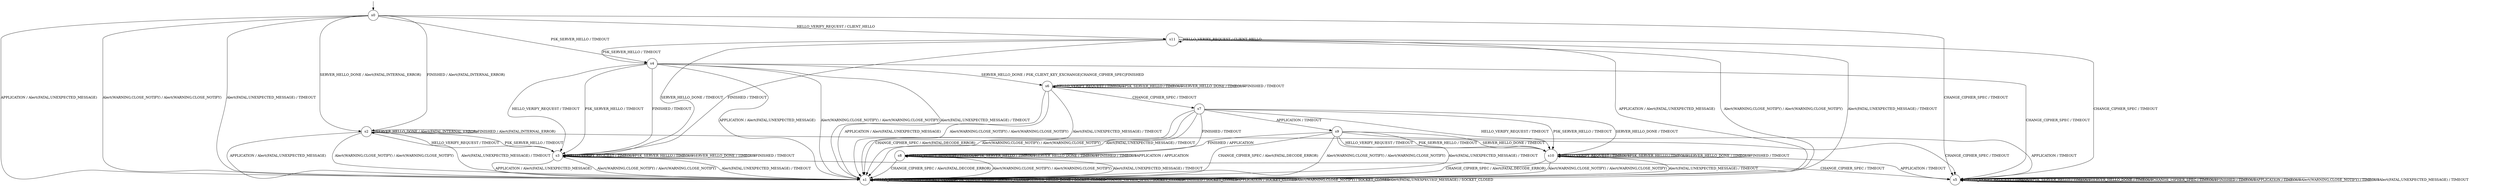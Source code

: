 digraph g {

	s0 [shape="circle" label="s0"];
	s1 [shape="circle" label="s1"];
	s2 [shape="circle" label="s2"];
	s3 [shape="circle" label="s3"];
	s4 [shape="circle" label="s4"];
	s5 [shape="circle" label="s5"];
	s6 [shape="circle" label="s6"];
	s7 [shape="circle" label="s7"];
	s8 [shape="circle" label="s8"];
	s9 [shape="circle" label="s9"];
	s10 [shape="circle" label="s10"];
	s11 [shape="circle" label="s11"];
	s0 -> s11 [label="HELLO_VERIFY_REQUEST / CLIENT_HELLO"];
	s0 -> s4 [label="PSK_SERVER_HELLO / TIMEOUT"];
	s0 -> s2 [label="SERVER_HELLO_DONE / Alert(FATAL,INTERNAL_ERROR)"];
	s0 -> s5 [label="CHANGE_CIPHER_SPEC / TIMEOUT"];
	s0 -> s2 [label="FINISHED / Alert(FATAL,INTERNAL_ERROR)"];
	s0 -> s1 [label="APPLICATION / Alert(FATAL,UNEXPECTED_MESSAGE)"];
	s0 -> s1 [label="Alert(WARNING,CLOSE_NOTIFY) / Alert(WARNING,CLOSE_NOTIFY)"];
	s0 -> s1 [label="Alert(FATAL,UNEXPECTED_MESSAGE) / TIMEOUT"];
	s1 -> s1 [label="HELLO_VERIFY_REQUEST / SOCKET_CLOSED"];
	s1 -> s1 [label="PSK_SERVER_HELLO / SOCKET_CLOSED"];
	s1 -> s1 [label="SERVER_HELLO_DONE / SOCKET_CLOSED"];
	s1 -> s1 [label="CHANGE_CIPHER_SPEC / SOCKET_CLOSED"];
	s1 -> s1 [label="FINISHED / SOCKET_CLOSED"];
	s1 -> s1 [label="APPLICATION / SOCKET_CLOSED"];
	s1 -> s1 [label="Alert(WARNING,CLOSE_NOTIFY) / SOCKET_CLOSED"];
	s1 -> s1 [label="Alert(FATAL,UNEXPECTED_MESSAGE) / SOCKET_CLOSED"];
	s2 -> s3 [label="HELLO_VERIFY_REQUEST / TIMEOUT"];
	s2 -> s3 [label="PSK_SERVER_HELLO / TIMEOUT"];
	s2 -> s2 [label="SERVER_HELLO_DONE / Alert(FATAL,INTERNAL_ERROR)"];
	s2 -> s5 [label="CHANGE_CIPHER_SPEC / TIMEOUT"];
	s2 -> s2 [label="FINISHED / Alert(FATAL,INTERNAL_ERROR)"];
	s2 -> s1 [label="APPLICATION / Alert(FATAL,UNEXPECTED_MESSAGE)"];
	s2 -> s1 [label="Alert(WARNING,CLOSE_NOTIFY) / Alert(WARNING,CLOSE_NOTIFY)"];
	s2 -> s1 [label="Alert(FATAL,UNEXPECTED_MESSAGE) / TIMEOUT"];
	s3 -> s3 [label="HELLO_VERIFY_REQUEST / TIMEOUT"];
	s3 -> s3 [label="PSK_SERVER_HELLO / TIMEOUT"];
	s3 -> s3 [label="SERVER_HELLO_DONE / TIMEOUT"];
	s3 -> s5 [label="CHANGE_CIPHER_SPEC / TIMEOUT"];
	s3 -> s3 [label="FINISHED / TIMEOUT"];
	s3 -> s1 [label="APPLICATION / Alert(FATAL,UNEXPECTED_MESSAGE)"];
	s3 -> s1 [label="Alert(WARNING,CLOSE_NOTIFY) / Alert(WARNING,CLOSE_NOTIFY)"];
	s3 -> s1 [label="Alert(FATAL,UNEXPECTED_MESSAGE) / TIMEOUT"];
	s4 -> s3 [label="HELLO_VERIFY_REQUEST / TIMEOUT"];
	s4 -> s3 [label="PSK_SERVER_HELLO / TIMEOUT"];
	s4 -> s6 [label="SERVER_HELLO_DONE / PSK_CLIENT_KEY_EXCHANGE|CHANGE_CIPHER_SPEC|FINISHED"];
	s4 -> s5 [label="CHANGE_CIPHER_SPEC / TIMEOUT"];
	s4 -> s3 [label="FINISHED / TIMEOUT"];
	s4 -> s1 [label="APPLICATION / Alert(FATAL,UNEXPECTED_MESSAGE)"];
	s4 -> s1 [label="Alert(WARNING,CLOSE_NOTIFY) / Alert(WARNING,CLOSE_NOTIFY)"];
	s4 -> s1 [label="Alert(FATAL,UNEXPECTED_MESSAGE) / TIMEOUT"];
	s5 -> s5 [label="HELLO_VERIFY_REQUEST / TIMEOUT"];
	s5 -> s5 [label="PSK_SERVER_HELLO / TIMEOUT"];
	s5 -> s5 [label="SERVER_HELLO_DONE / TIMEOUT"];
	s5 -> s5 [label="CHANGE_CIPHER_SPEC / TIMEOUT"];
	s5 -> s5 [label="FINISHED / TIMEOUT"];
	s5 -> s5 [label="APPLICATION / TIMEOUT"];
	s5 -> s5 [label="Alert(WARNING,CLOSE_NOTIFY) / TIMEOUT"];
	s5 -> s5 [label="Alert(FATAL,UNEXPECTED_MESSAGE) / TIMEOUT"];
	s6 -> s6 [label="HELLO_VERIFY_REQUEST / TIMEOUT"];
	s6 -> s6 [label="PSK_SERVER_HELLO / TIMEOUT"];
	s6 -> s6 [label="SERVER_HELLO_DONE / TIMEOUT"];
	s6 -> s7 [label="CHANGE_CIPHER_SPEC / TIMEOUT"];
	s6 -> s6 [label="FINISHED / TIMEOUT"];
	s6 -> s1 [label="APPLICATION / Alert(FATAL,UNEXPECTED_MESSAGE)"];
	s6 -> s1 [label="Alert(WARNING,CLOSE_NOTIFY) / Alert(WARNING,CLOSE_NOTIFY)"];
	s6 -> s1 [label="Alert(FATAL,UNEXPECTED_MESSAGE) / TIMEOUT"];
	s7 -> s10 [label="HELLO_VERIFY_REQUEST / TIMEOUT"];
	s7 -> s10 [label="PSK_SERVER_HELLO / TIMEOUT"];
	s7 -> s10 [label="SERVER_HELLO_DONE / TIMEOUT"];
	s7 -> s1 [label="CHANGE_CIPHER_SPEC / Alert(FATAL,DECODE_ERROR)"];
	s7 -> s8 [label="FINISHED / TIMEOUT"];
	s7 -> s9 [label="APPLICATION / TIMEOUT"];
	s7 -> s1 [label="Alert(WARNING,CLOSE_NOTIFY) / Alert(WARNING,CLOSE_NOTIFY)"];
	s7 -> s1 [label="Alert(FATAL,UNEXPECTED_MESSAGE) / TIMEOUT"];
	s8 -> s8 [label="HELLO_VERIFY_REQUEST / TIMEOUT"];
	s8 -> s8 [label="PSK_SERVER_HELLO / TIMEOUT"];
	s8 -> s8 [label="SERVER_HELLO_DONE / TIMEOUT"];
	s8 -> s1 [label="CHANGE_CIPHER_SPEC / Alert(FATAL,DECODE_ERROR)"];
	s8 -> s8 [label="FINISHED / TIMEOUT"];
	s8 -> s8 [label="APPLICATION / APPLICATION"];
	s8 -> s1 [label="Alert(WARNING,CLOSE_NOTIFY) / Alert(WARNING,CLOSE_NOTIFY)"];
	s8 -> s1 [label="Alert(FATAL,UNEXPECTED_MESSAGE) / TIMEOUT"];
	s9 -> s10 [label="HELLO_VERIFY_REQUEST / TIMEOUT"];
	s9 -> s10 [label="PSK_SERVER_HELLO / TIMEOUT"];
	s9 -> s10 [label="SERVER_HELLO_DONE / TIMEOUT"];
	s9 -> s1 [label="CHANGE_CIPHER_SPEC / Alert(FATAL,DECODE_ERROR)"];
	s9 -> s8 [label="FINISHED / APPLICATION"];
	s9 -> s5 [label="APPLICATION / TIMEOUT"];
	s9 -> s1 [label="Alert(WARNING,CLOSE_NOTIFY) / Alert(WARNING,CLOSE_NOTIFY)"];
	s9 -> s1 [label="Alert(FATAL,UNEXPECTED_MESSAGE) / TIMEOUT"];
	s10 -> s10 [label="HELLO_VERIFY_REQUEST / TIMEOUT"];
	s10 -> s10 [label="PSK_SERVER_HELLO / TIMEOUT"];
	s10 -> s10 [label="SERVER_HELLO_DONE / TIMEOUT"];
	s10 -> s1 [label="CHANGE_CIPHER_SPEC / Alert(FATAL,DECODE_ERROR)"];
	s10 -> s10 [label="FINISHED / TIMEOUT"];
	s10 -> s5 [label="APPLICATION / TIMEOUT"];
	s10 -> s1 [label="Alert(WARNING,CLOSE_NOTIFY) / Alert(WARNING,CLOSE_NOTIFY)"];
	s10 -> s1 [label="Alert(FATAL,UNEXPECTED_MESSAGE) / TIMEOUT"];
	s11 -> s11 [label="HELLO_VERIFY_REQUEST / CLIENT_HELLO"];
	s11 -> s4 [label="PSK_SERVER_HELLO / TIMEOUT"];
	s11 -> s3 [label="SERVER_HELLO_DONE / TIMEOUT"];
	s11 -> s5 [label="CHANGE_CIPHER_SPEC / TIMEOUT"];
	s11 -> s3 [label="FINISHED / TIMEOUT"];
	s11 -> s1 [label="APPLICATION / Alert(FATAL,UNEXPECTED_MESSAGE)"];
	s11 -> s1 [label="Alert(WARNING,CLOSE_NOTIFY) / Alert(WARNING,CLOSE_NOTIFY)"];
	s11 -> s1 [label="Alert(FATAL,UNEXPECTED_MESSAGE) / TIMEOUT"];

__start0 [label="" shape="none" width="0" height="0"];
__start0 -> s0;

}
